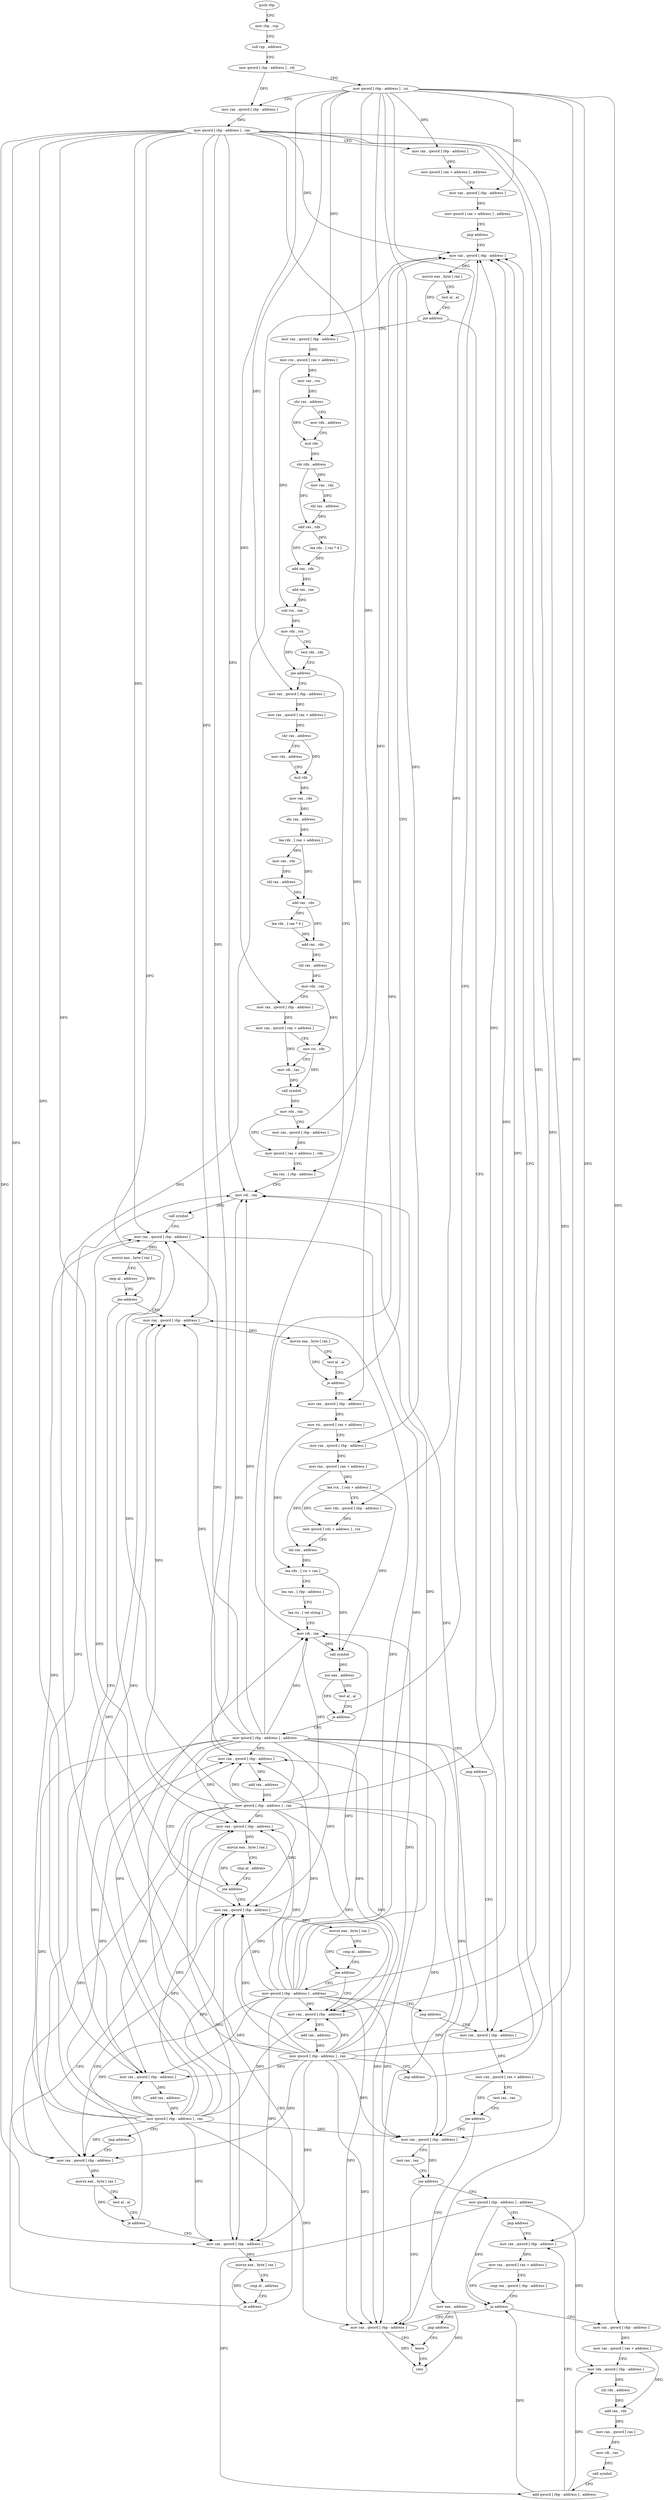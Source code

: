 digraph "func" {
"181337" [label = "push rbp" ]
"181338" [label = "mov rbp , rsp" ]
"181341" [label = "sub rsp , address" ]
"181345" [label = "mov qword [ rbp - address ] , rdi" ]
"181349" [label = "mov qword [ rbp - address ] , rsi" ]
"181353" [label = "mov rax , qword [ rbp - address ]" ]
"181357" [label = "mov qword [ rbp - address ] , rax" ]
"181361" [label = "mov rax , qword [ rbp - address ]" ]
"181365" [label = "mov qword [ rax + address ] , address" ]
"181373" [label = "mov rax , qword [ rbp - address ]" ]
"181377" [label = "mov qword [ rax + address ] , address" ]
"181385" [label = "jmp address" ]
"181749" [label = "mov rax , qword [ rbp - address ]" ]
"181753" [label = "movzx eax , byte [ rax ]" ]
"181756" [label = "test al , al" ]
"181758" [label = "jne address" ]
"181390" [label = "mov rax , qword [ rbp - address ]" ]
"181764" [label = "mov rax , qword [ rbp - address ]" ]
"181394" [label = "mov rcx , qword [ rax + address ]" ]
"181398" [label = "mov rax , rcx" ]
"181401" [label = "shr rax , address" ]
"181404" [label = "mov rdx , address" ]
"181414" [label = "mul rdx" ]
"181417" [label = "shr rdx , address" ]
"181421" [label = "mov rax , rdx" ]
"181424" [label = "shl rax , address" ]
"181428" [label = "add rax , rdx" ]
"181431" [label = "lea rdx , [ rax * 4 ]" ]
"181439" [label = "add rax , rdx" ]
"181442" [label = "add rax , rax" ]
"181445" [label = "sub rcx , rax" ]
"181448" [label = "mov rdx , rcx" ]
"181451" [label = "test rdx , rdx" ]
"181454" [label = "jne address" ]
"181549" [label = "lea rax , [ rbp - address ]" ]
"181456" [label = "mov rax , qword [ rbp - address ]" ]
"181768" [label = "mov rax , qword [ rax + address ]" ]
"181772" [label = "test rax , rax" ]
"181775" [label = "jne address" ]
"181784" [label = "mov rax , qword [ rbp - address ]" ]
"181777" [label = "mov eax , address" ]
"181553" [label = "mov rdi , rax" ]
"181556" [label = "call symbol" ]
"181561" [label = "mov rax , qword [ rbp - address ]" ]
"181565" [label = "movzx eax , byte [ rax ]" ]
"181568" [label = "cmp al , address" ]
"181570" [label = "jne address" ]
"181666" [label = "mov rax , qword [ rbp - address ]" ]
"181572" [label = "mov rax , qword [ rbp - address ]" ]
"181460" [label = "mov rax , qword [ rax + address ]" ]
"181464" [label = "shr rax , address" ]
"181467" [label = "mov rdx , address" ]
"181477" [label = "mul rdx" ]
"181480" [label = "mov rax , rdx" ]
"181483" [label = "shr rax , address" ]
"181487" [label = "lea rdx , [ rax + address ]" ]
"181491" [label = "mov rax , rdx" ]
"181494" [label = "shl rax , address" ]
"181498" [label = "add rax , rdx" ]
"181501" [label = "lea rdx , [ rax * 4 ]" ]
"181509" [label = "add rax , rdx" ]
"181512" [label = "shl rax , address" ]
"181516" [label = "mov rdx , rax" ]
"181519" [label = "mov rax , qword [ rbp - address ]" ]
"181523" [label = "mov rax , qword [ rax + address ]" ]
"181527" [label = "mov rsi , rdx" ]
"181530" [label = "mov rdi , rax" ]
"181533" [label = "call symbol" ]
"181538" [label = "mov rdx , rax" ]
"181541" [label = "mov rax , qword [ rbp - address ]" ]
"181545" [label = "mov qword [ rax + address ] , rdx" ]
"181788" [label = "test rax , rax" ]
"181791" [label = "jne address" ]
"181852" [label = "mov rax , qword [ rbp - address ]" ]
"181793" [label = "mov qword [ rbp - address ] , address" ]
"181782" [label = "jmp address" ]
"181856" [label = "leave" ]
"181670" [label = "movzx eax , byte [ rax ]" ]
"181673" [label = "test al , al" ]
"181675" [label = "je address" ]
"181677" [label = "mov rax , qword [ rbp - address ]" ]
"181576" [label = "add rax , address" ]
"181580" [label = "mov qword [ rbp - address ] , rax" ]
"181584" [label = "jmp address" ]
"181598" [label = "mov rax , qword [ rbp - address ]" ]
"181801" [label = "jmp address" ]
"181838" [label = "mov rax , qword [ rbp - address ]" ]
"181857" [label = "retn" ]
"181681" [label = "mov rsi , qword [ rax + address ]" ]
"181685" [label = "mov rax , qword [ rbp - address ]" ]
"181689" [label = "mov rax , qword [ rax + address ]" ]
"181693" [label = "lea rcx , [ rax + address ]" ]
"181697" [label = "mov rdx , qword [ rbp - address ]" ]
"181701" [label = "mov qword [ rdx + address ] , rcx" ]
"181705" [label = "shl rax , address" ]
"181709" [label = "lea rdx , [ rsi + rax ]" ]
"181713" [label = "lea rax , [ rbp - address ]" ]
"181717" [label = "lea rsi , [ rel string ]" ]
"181724" [label = "mov rdi , rax" ]
"181727" [label = "call symbol" ]
"181732" [label = "xor eax , address" ]
"181735" [label = "test al , al" ]
"181737" [label = "je address" ]
"181739" [label = "mov qword [ rbp - address ] , address" ]
"181602" [label = "movzx eax , byte [ rax ]" ]
"181605" [label = "test al , al" ]
"181607" [label = "je address" ]
"181631" [label = "mov rax , qword [ rbp - address ]" ]
"181609" [label = "mov rax , qword [ rbp - address ]" ]
"181842" [label = "mov rax , qword [ rax + address ]" ]
"181846" [label = "cmp rax , qword [ rbp - address ]" ]
"181850" [label = "ja address" ]
"181803" [label = "mov rax , qword [ rbp - address ]" ]
"181747" [label = "jmp address" ]
"181635" [label = "movzx eax , byte [ rax ]" ]
"181638" [label = "cmp al , address" ]
"181640" [label = "jne address" ]
"181656" [label = "mov qword [ rbp - address ] , address" ]
"181642" [label = "mov rax , qword [ rbp - address ]" ]
"181613" [label = "movzx eax , byte [ rax ]" ]
"181616" [label = "cmp al , address" ]
"181618" [label = "je address" ]
"181620" [label = "mov rax , qword [ rbp - address ]" ]
"181807" [label = "mov rax , qword [ rax + address ]" ]
"181811" [label = "mov rdx , qword [ rbp - address ]" ]
"181815" [label = "shl rdx , address" ]
"181819" [label = "add rax , rdx" ]
"181822" [label = "mov rax , qword [ rax ]" ]
"181825" [label = "mov rdi , rax" ]
"181828" [label = "call symbol" ]
"181833" [label = "add qword [ rbp - address ] , address" ]
"181664" [label = "jmp address" ]
"181646" [label = "add rax , address" ]
"181650" [label = "mov qword [ rbp - address ] , rax" ]
"181654" [label = "jmp address" ]
"181624" [label = "movzx eax , byte [ rax ]" ]
"181627" [label = "cmp al , address" ]
"181629" [label = "jne address" ]
"181586" [label = "mov rax , qword [ rbp - address ]" ]
"181590" [label = "add rax , address" ]
"181594" [label = "mov qword [ rbp - address ] , rax" ]
"181337" -> "181338" [ label = "CFG" ]
"181338" -> "181341" [ label = "CFG" ]
"181341" -> "181345" [ label = "CFG" ]
"181345" -> "181349" [ label = "CFG" ]
"181345" -> "181353" [ label = "DFG" ]
"181349" -> "181353" [ label = "CFG" ]
"181349" -> "181361" [ label = "DFG" ]
"181349" -> "181373" [ label = "DFG" ]
"181349" -> "181390" [ label = "DFG" ]
"181349" -> "181764" [ label = "DFG" ]
"181349" -> "181456" [ label = "DFG" ]
"181349" -> "181519" [ label = "DFG" ]
"181349" -> "181541" [ label = "DFG" ]
"181349" -> "181677" [ label = "DFG" ]
"181349" -> "181685" [ label = "DFG" ]
"181349" -> "181697" [ label = "DFG" ]
"181349" -> "181838" [ label = "DFG" ]
"181349" -> "181803" [ label = "DFG" ]
"181353" -> "181357" [ label = "DFG" ]
"181357" -> "181361" [ label = "CFG" ]
"181357" -> "181749" [ label = "DFG" ]
"181357" -> "181561" [ label = "DFG" ]
"181357" -> "181784" [ label = "DFG" ]
"181357" -> "181666" [ label = "DFG" ]
"181357" -> "181572" [ label = "DFG" ]
"181357" -> "181852" [ label = "DFG" ]
"181357" -> "181598" [ label = "DFG" ]
"181357" -> "181631" [ label = "DFG" ]
"181357" -> "181609" [ label = "DFG" ]
"181357" -> "181642" [ label = "DFG" ]
"181357" -> "181620" [ label = "DFG" ]
"181357" -> "181586" [ label = "DFG" ]
"181357" -> "181553" [ label = "DFG" ]
"181357" -> "181724" [ label = "DFG" ]
"181361" -> "181365" [ label = "DFG" ]
"181365" -> "181373" [ label = "CFG" ]
"181373" -> "181377" [ label = "DFG" ]
"181377" -> "181385" [ label = "CFG" ]
"181385" -> "181749" [ label = "CFG" ]
"181749" -> "181753" [ label = "DFG" ]
"181753" -> "181756" [ label = "CFG" ]
"181753" -> "181758" [ label = "DFG" ]
"181756" -> "181758" [ label = "CFG" ]
"181758" -> "181390" [ label = "CFG" ]
"181758" -> "181764" [ label = "CFG" ]
"181390" -> "181394" [ label = "DFG" ]
"181764" -> "181768" [ label = "DFG" ]
"181394" -> "181398" [ label = "DFG" ]
"181394" -> "181445" [ label = "DFG" ]
"181398" -> "181401" [ label = "DFG" ]
"181401" -> "181404" [ label = "CFG" ]
"181401" -> "181414" [ label = "DFG" ]
"181404" -> "181414" [ label = "CFG" ]
"181414" -> "181417" [ label = "DFG" ]
"181417" -> "181421" [ label = "DFG" ]
"181417" -> "181428" [ label = "DFG" ]
"181421" -> "181424" [ label = "DFG" ]
"181424" -> "181428" [ label = "DFG" ]
"181428" -> "181431" [ label = "DFG" ]
"181428" -> "181439" [ label = "DFG" ]
"181431" -> "181439" [ label = "DFG" ]
"181439" -> "181442" [ label = "DFG" ]
"181442" -> "181445" [ label = "DFG" ]
"181445" -> "181448" [ label = "DFG" ]
"181448" -> "181451" [ label = "CFG" ]
"181448" -> "181454" [ label = "DFG" ]
"181451" -> "181454" [ label = "CFG" ]
"181454" -> "181549" [ label = "CFG" ]
"181454" -> "181456" [ label = "CFG" ]
"181549" -> "181553" [ label = "CFG" ]
"181456" -> "181460" [ label = "DFG" ]
"181768" -> "181772" [ label = "CFG" ]
"181768" -> "181775" [ label = "DFG" ]
"181772" -> "181775" [ label = "CFG" ]
"181775" -> "181784" [ label = "CFG" ]
"181775" -> "181777" [ label = "CFG" ]
"181784" -> "181788" [ label = "CFG" ]
"181784" -> "181791" [ label = "DFG" ]
"181777" -> "181782" [ label = "CFG" ]
"181777" -> "181857" [ label = "DFG" ]
"181553" -> "181556" [ label = "DFG" ]
"181556" -> "181561" [ label = "CFG" ]
"181561" -> "181565" [ label = "DFG" ]
"181565" -> "181568" [ label = "CFG" ]
"181565" -> "181570" [ label = "DFG" ]
"181568" -> "181570" [ label = "CFG" ]
"181570" -> "181666" [ label = "CFG" ]
"181570" -> "181572" [ label = "CFG" ]
"181666" -> "181670" [ label = "DFG" ]
"181572" -> "181576" [ label = "DFG" ]
"181460" -> "181464" [ label = "DFG" ]
"181464" -> "181467" [ label = "CFG" ]
"181464" -> "181477" [ label = "DFG" ]
"181467" -> "181477" [ label = "CFG" ]
"181477" -> "181480" [ label = "DFG" ]
"181480" -> "181483" [ label = "DFG" ]
"181483" -> "181487" [ label = "DFG" ]
"181487" -> "181491" [ label = "DFG" ]
"181487" -> "181498" [ label = "DFG" ]
"181491" -> "181494" [ label = "DFG" ]
"181494" -> "181498" [ label = "DFG" ]
"181498" -> "181501" [ label = "DFG" ]
"181498" -> "181509" [ label = "DFG" ]
"181501" -> "181509" [ label = "DFG" ]
"181509" -> "181512" [ label = "DFG" ]
"181512" -> "181516" [ label = "DFG" ]
"181516" -> "181519" [ label = "CFG" ]
"181516" -> "181527" [ label = "DFG" ]
"181519" -> "181523" [ label = "DFG" ]
"181523" -> "181527" [ label = "CFG" ]
"181523" -> "181530" [ label = "DFG" ]
"181527" -> "181530" [ label = "CFG" ]
"181527" -> "181533" [ label = "DFG" ]
"181530" -> "181533" [ label = "DFG" ]
"181533" -> "181538" [ label = "DFG" ]
"181538" -> "181541" [ label = "CFG" ]
"181538" -> "181545" [ label = "DFG" ]
"181541" -> "181545" [ label = "DFG" ]
"181545" -> "181549" [ label = "CFG" ]
"181788" -> "181791" [ label = "CFG" ]
"181791" -> "181852" [ label = "CFG" ]
"181791" -> "181793" [ label = "CFG" ]
"181852" -> "181856" [ label = "CFG" ]
"181852" -> "181857" [ label = "DFG" ]
"181793" -> "181801" [ label = "CFG" ]
"181793" -> "181850" [ label = "DFG" ]
"181793" -> "181811" [ label = "DFG" ]
"181793" -> "181833" [ label = "DFG" ]
"181782" -> "181856" [ label = "CFG" ]
"181856" -> "181857" [ label = "CFG" ]
"181670" -> "181673" [ label = "CFG" ]
"181670" -> "181675" [ label = "DFG" ]
"181673" -> "181675" [ label = "CFG" ]
"181675" -> "181749" [ label = "CFG" ]
"181675" -> "181677" [ label = "CFG" ]
"181677" -> "181681" [ label = "DFG" ]
"181576" -> "181580" [ label = "DFG" ]
"181580" -> "181584" [ label = "CFG" ]
"181580" -> "181749" [ label = "DFG" ]
"181580" -> "181553" [ label = "DFG" ]
"181580" -> "181561" [ label = "DFG" ]
"181580" -> "181784" [ label = "DFG" ]
"181580" -> "181666" [ label = "DFG" ]
"181580" -> "181572" [ label = "DFG" ]
"181580" -> "181852" [ label = "DFG" ]
"181580" -> "181598" [ label = "DFG" ]
"181580" -> "181631" [ label = "DFG" ]
"181580" -> "181609" [ label = "DFG" ]
"181580" -> "181642" [ label = "DFG" ]
"181580" -> "181620" [ label = "DFG" ]
"181580" -> "181586" [ label = "DFG" ]
"181580" -> "181724" [ label = "DFG" ]
"181584" -> "181598" [ label = "CFG" ]
"181598" -> "181602" [ label = "DFG" ]
"181801" -> "181838" [ label = "CFG" ]
"181838" -> "181842" [ label = "DFG" ]
"181681" -> "181685" [ label = "CFG" ]
"181681" -> "181709" [ label = "DFG" ]
"181685" -> "181689" [ label = "DFG" ]
"181689" -> "181693" [ label = "DFG" ]
"181689" -> "181705" [ label = "DFG" ]
"181693" -> "181697" [ label = "CFG" ]
"181693" -> "181701" [ label = "DFG" ]
"181693" -> "181727" [ label = "DFG" ]
"181697" -> "181701" [ label = "DFG" ]
"181701" -> "181705" [ label = "CFG" ]
"181705" -> "181709" [ label = "DFG" ]
"181709" -> "181713" [ label = "CFG" ]
"181709" -> "181727" [ label = "DFG" ]
"181713" -> "181717" [ label = "CFG" ]
"181717" -> "181724" [ label = "CFG" ]
"181724" -> "181727" [ label = "DFG" ]
"181727" -> "181732" [ label = "DFG" ]
"181732" -> "181735" [ label = "CFG" ]
"181732" -> "181737" [ label = "DFG" ]
"181735" -> "181737" [ label = "CFG" ]
"181737" -> "181749" [ label = "CFG" ]
"181737" -> "181739" [ label = "CFG" ]
"181739" -> "181747" [ label = "CFG" ]
"181739" -> "181749" [ label = "DFG" ]
"181739" -> "181553" [ label = "DFG" ]
"181739" -> "181561" [ label = "DFG" ]
"181739" -> "181784" [ label = "DFG" ]
"181739" -> "181666" [ label = "DFG" ]
"181739" -> "181572" [ label = "DFG" ]
"181739" -> "181852" [ label = "DFG" ]
"181739" -> "181724" [ label = "DFG" ]
"181739" -> "181598" [ label = "DFG" ]
"181739" -> "181631" [ label = "DFG" ]
"181739" -> "181609" [ label = "DFG" ]
"181739" -> "181642" [ label = "DFG" ]
"181739" -> "181620" [ label = "DFG" ]
"181739" -> "181586" [ label = "DFG" ]
"181602" -> "181605" [ label = "CFG" ]
"181602" -> "181607" [ label = "DFG" ]
"181605" -> "181607" [ label = "CFG" ]
"181607" -> "181631" [ label = "CFG" ]
"181607" -> "181609" [ label = "CFG" ]
"181631" -> "181635" [ label = "DFG" ]
"181609" -> "181613" [ label = "DFG" ]
"181842" -> "181846" [ label = "CFG" ]
"181842" -> "181850" [ label = "DFG" ]
"181846" -> "181850" [ label = "CFG" ]
"181850" -> "181803" [ label = "CFG" ]
"181850" -> "181852" [ label = "CFG" ]
"181803" -> "181807" [ label = "DFG" ]
"181747" -> "181764" [ label = "CFG" ]
"181635" -> "181638" [ label = "CFG" ]
"181635" -> "181640" [ label = "DFG" ]
"181638" -> "181640" [ label = "CFG" ]
"181640" -> "181656" [ label = "CFG" ]
"181640" -> "181642" [ label = "CFG" ]
"181656" -> "181664" [ label = "CFG" ]
"181656" -> "181749" [ label = "DFG" ]
"181656" -> "181553" [ label = "DFG" ]
"181656" -> "181561" [ label = "DFG" ]
"181656" -> "181784" [ label = "DFG" ]
"181656" -> "181666" [ label = "DFG" ]
"181656" -> "181572" [ label = "DFG" ]
"181656" -> "181852" [ label = "DFG" ]
"181656" -> "181724" [ label = "DFG" ]
"181656" -> "181598" [ label = "DFG" ]
"181656" -> "181631" [ label = "DFG" ]
"181656" -> "181609" [ label = "DFG" ]
"181656" -> "181642" [ label = "DFG" ]
"181656" -> "181620" [ label = "DFG" ]
"181656" -> "181586" [ label = "DFG" ]
"181642" -> "181646" [ label = "DFG" ]
"181613" -> "181616" [ label = "CFG" ]
"181613" -> "181618" [ label = "DFG" ]
"181616" -> "181618" [ label = "CFG" ]
"181618" -> "181631" [ label = "CFG" ]
"181618" -> "181620" [ label = "CFG" ]
"181620" -> "181624" [ label = "DFG" ]
"181807" -> "181811" [ label = "CFG" ]
"181807" -> "181819" [ label = "DFG" ]
"181811" -> "181815" [ label = "DFG" ]
"181815" -> "181819" [ label = "DFG" ]
"181819" -> "181822" [ label = "DFG" ]
"181822" -> "181825" [ label = "DFG" ]
"181825" -> "181828" [ label = "DFG" ]
"181828" -> "181833" [ label = "CFG" ]
"181833" -> "181838" [ label = "CFG" ]
"181833" -> "181850" [ label = "DFG" ]
"181833" -> "181811" [ label = "DFG" ]
"181664" -> "181764" [ label = "CFG" ]
"181646" -> "181650" [ label = "DFG" ]
"181650" -> "181654" [ label = "CFG" ]
"181650" -> "181749" [ label = "DFG" ]
"181650" -> "181553" [ label = "DFG" ]
"181650" -> "181561" [ label = "DFG" ]
"181650" -> "181784" [ label = "DFG" ]
"181650" -> "181666" [ label = "DFG" ]
"181650" -> "181572" [ label = "DFG" ]
"181650" -> "181852" [ label = "DFG" ]
"181650" -> "181724" [ label = "DFG" ]
"181650" -> "181598" [ label = "DFG" ]
"181650" -> "181631" [ label = "DFG" ]
"181650" -> "181609" [ label = "DFG" ]
"181650" -> "181642" [ label = "DFG" ]
"181650" -> "181620" [ label = "DFG" ]
"181650" -> "181586" [ label = "DFG" ]
"181654" -> "181749" [ label = "CFG" ]
"181624" -> "181627" [ label = "CFG" ]
"181624" -> "181629" [ label = "DFG" ]
"181627" -> "181629" [ label = "CFG" ]
"181629" -> "181586" [ label = "CFG" ]
"181629" -> "181631" [ label = "CFG" ]
"181586" -> "181590" [ label = "DFG" ]
"181590" -> "181594" [ label = "DFG" ]
"181594" -> "181598" [ label = "DFG" ]
"181594" -> "181749" [ label = "DFG" ]
"181594" -> "181553" [ label = "DFG" ]
"181594" -> "181561" [ label = "DFG" ]
"181594" -> "181784" [ label = "DFG" ]
"181594" -> "181666" [ label = "DFG" ]
"181594" -> "181572" [ label = "DFG" ]
"181594" -> "181852" [ label = "DFG" ]
"181594" -> "181724" [ label = "DFG" ]
"181594" -> "181631" [ label = "DFG" ]
"181594" -> "181609" [ label = "DFG" ]
"181594" -> "181642" [ label = "DFG" ]
"181594" -> "181620" [ label = "DFG" ]
"181594" -> "181586" [ label = "DFG" ]
}
